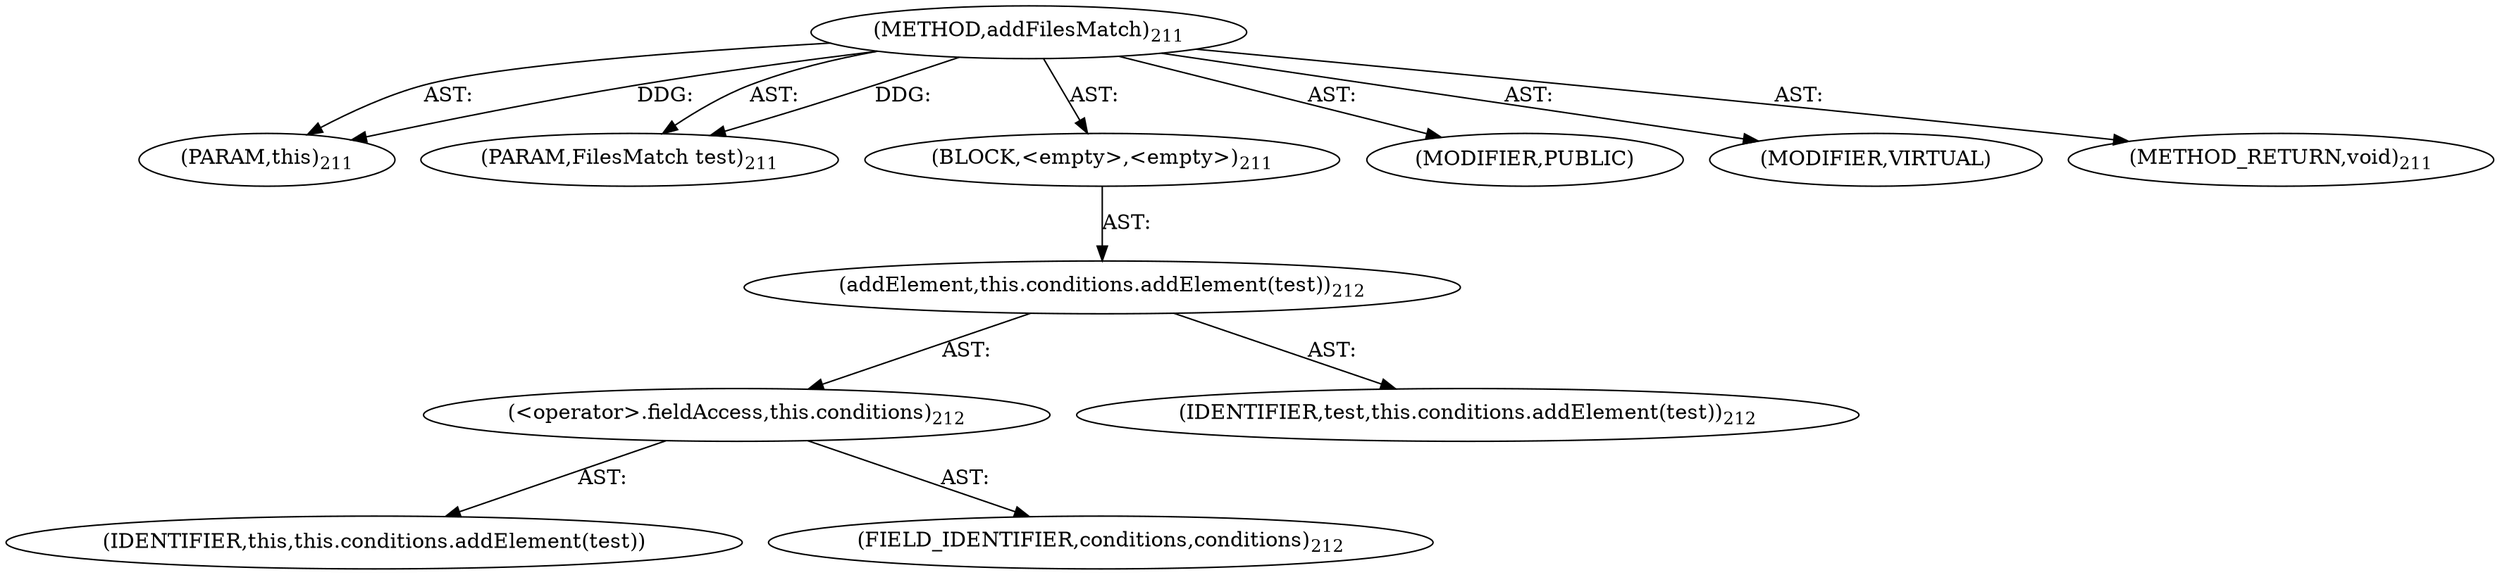 digraph "addFilesMatch" {  
"111669149709" [label = <(METHOD,addFilesMatch)<SUB>211</SUB>> ]
"115964117016" [label = <(PARAM,this)<SUB>211</SUB>> ]
"115964117017" [label = <(PARAM,FilesMatch test)<SUB>211</SUB>> ]
"25769803789" [label = <(BLOCK,&lt;empty&gt;,&lt;empty&gt;)<SUB>211</SUB>> ]
"30064771098" [label = <(addElement,this.conditions.addElement(test))<SUB>212</SUB>> ]
"30064771099" [label = <(&lt;operator&gt;.fieldAccess,this.conditions)<SUB>212</SUB>> ]
"68719476760" [label = <(IDENTIFIER,this,this.conditions.addElement(test))> ]
"55834574861" [label = <(FIELD_IDENTIFIER,conditions,conditions)<SUB>212</SUB>> ]
"68719476761" [label = <(IDENTIFIER,test,this.conditions.addElement(test))<SUB>212</SUB>> ]
"133143986203" [label = <(MODIFIER,PUBLIC)> ]
"133143986204" [label = <(MODIFIER,VIRTUAL)> ]
"128849018893" [label = <(METHOD_RETURN,void)<SUB>211</SUB>> ]
  "111669149709" -> "115964117016"  [ label = "AST: "] 
  "111669149709" -> "115964117017"  [ label = "AST: "] 
  "111669149709" -> "25769803789"  [ label = "AST: "] 
  "111669149709" -> "133143986203"  [ label = "AST: "] 
  "111669149709" -> "133143986204"  [ label = "AST: "] 
  "111669149709" -> "128849018893"  [ label = "AST: "] 
  "25769803789" -> "30064771098"  [ label = "AST: "] 
  "30064771098" -> "30064771099"  [ label = "AST: "] 
  "30064771098" -> "68719476761"  [ label = "AST: "] 
  "30064771099" -> "68719476760"  [ label = "AST: "] 
  "30064771099" -> "55834574861"  [ label = "AST: "] 
  "111669149709" -> "115964117016"  [ label = "DDG: "] 
  "111669149709" -> "115964117017"  [ label = "DDG: "] 
}
